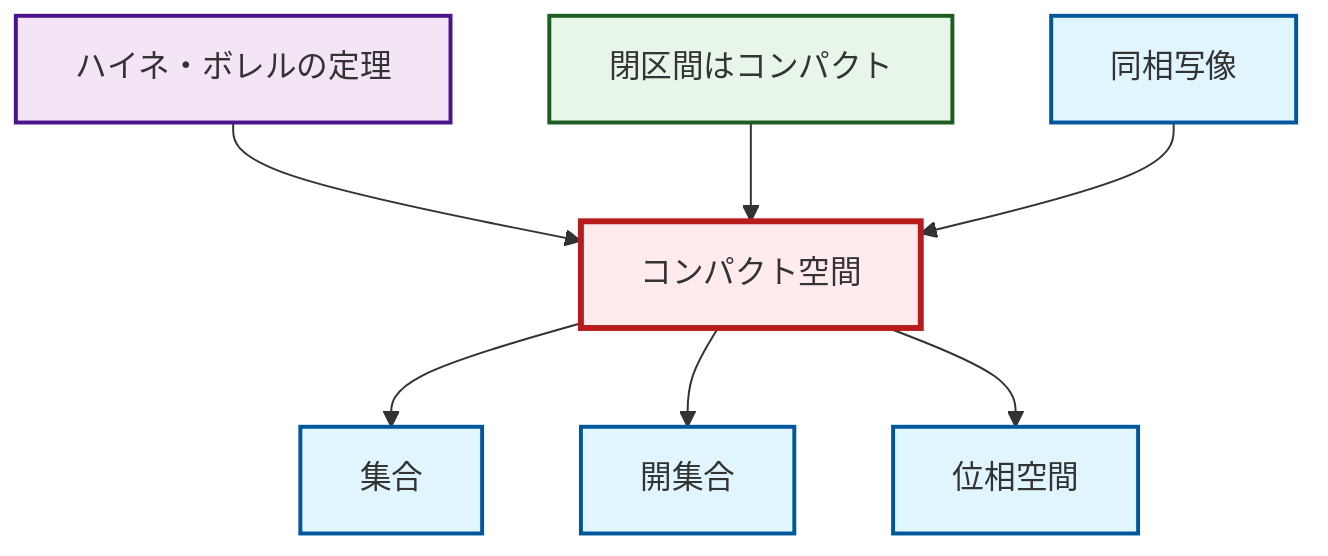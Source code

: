 graph TD
    classDef definition fill:#e1f5fe,stroke:#01579b,stroke-width:2px
    classDef theorem fill:#f3e5f5,stroke:#4a148c,stroke-width:2px
    classDef axiom fill:#fff3e0,stroke:#e65100,stroke-width:2px
    classDef example fill:#e8f5e9,stroke:#1b5e20,stroke-width:2px
    classDef current fill:#ffebee,stroke:#b71c1c,stroke-width:3px
    def-compact["コンパクト空間"]:::definition
    def-open-set["開集合"]:::definition
    thm-heine-borel["ハイネ・ボレルの定理"]:::theorem
    ex-closed-interval-compact["閉区間はコンパクト"]:::example
    def-set["集合"]:::definition
    def-topological-space["位相空間"]:::definition
    def-homeomorphism["同相写像"]:::definition
    thm-heine-borel --> def-compact
    def-compact --> def-set
    ex-closed-interval-compact --> def-compact
    def-compact --> def-open-set
    def-homeomorphism --> def-compact
    def-compact --> def-topological-space
    class def-compact current